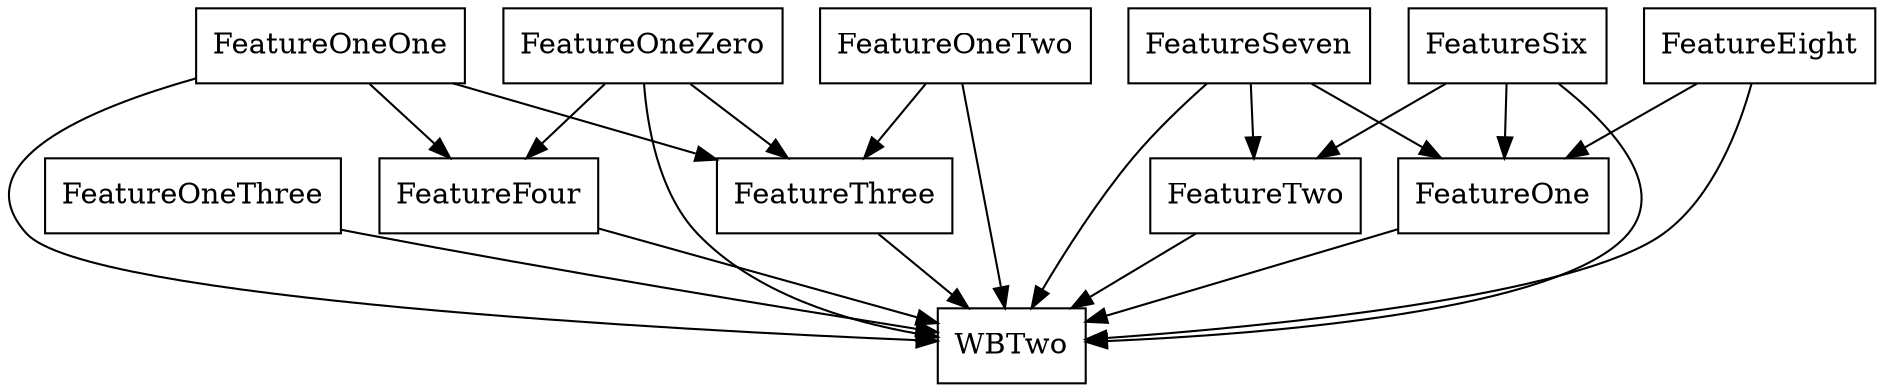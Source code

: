 digraph{
graph [rankdir=TB];
node [shape=box];
edge [arrowhead=normal];
0[label="FeatureFour",]
1[label="FeatureOneThree",]
2[label="FeatureTwo",]
3[label="FeatureOneTwo",]
4[label="FeatureThree",]
5[label="FeatureSeven",]
6[label="FeatureSix",]
7[label="FeatureOneOne",]
8[label="WBTwo",]
9[label="FeatureEight",]
10[label="FeatureOne",]
11[label="FeatureOneZero",]
0->8[label="",]
1->8[label="",]
2->8[label="",]
3->4[label="",]
3->8[label="",]
4->8[label="",]
5->2[label="",]
5->8[label="",]
5->10[label="",]
6->2[label="",]
6->8[label="",]
6->10[label="",]
7->0[label="",]
7->4[label="",]
7->8[label="",]
9->8[label="",]
9->10[label="",]
10->8[label="",]
11->0[label="",]
11->4[label="",]
11->8[label="",]
}
